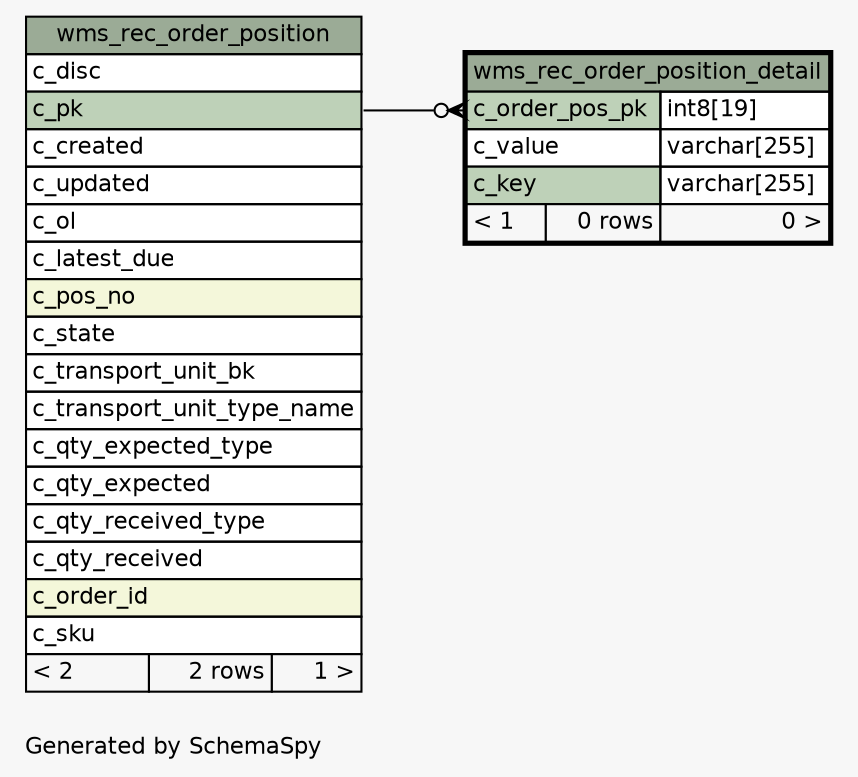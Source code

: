 // dot 2.43.0 on Linux 5.11.0-1021-azure
// SchemaSpy rev Unknown
digraph "oneDegreeRelationshipsDiagram" {
  graph [
    rankdir="RL"
    bgcolor="#f7f7f7"
    label="\nGenerated by SchemaSpy"
    labeljust="l"
    nodesep="0.18"
    ranksep="0.46"
    fontname="Helvetica"
    fontsize="11"
  ];
  node [
    fontname="Helvetica"
    fontsize="11"
    shape="plaintext"
  ];
  edge [
    arrowsize="0.8"
  ];
  "wms_rec_order_position_detail":"c_order_pos_pk":w -> "wms_rec_order_position":"c_pk":e [arrowhead=none dir=back arrowtail=crowodot];
  "wms_rec_order_position" [
    label=<
    <TABLE BORDER="0" CELLBORDER="1" CELLSPACING="0" BGCOLOR="#ffffff">
      <TR><TD COLSPAN="3" BGCOLOR="#9bab96" ALIGN="CENTER">wms_rec_order_position</TD></TR>
      <TR><TD PORT="c_disc" COLSPAN="3" ALIGN="LEFT">c_disc</TD></TR>
      <TR><TD PORT="c_pk" COLSPAN="3" BGCOLOR="#bed1b8" ALIGN="LEFT">c_pk</TD></TR>
      <TR><TD PORT="c_created" COLSPAN="3" ALIGN="LEFT">c_created</TD></TR>
      <TR><TD PORT="c_updated" COLSPAN="3" ALIGN="LEFT">c_updated</TD></TR>
      <TR><TD PORT="c_ol" COLSPAN="3" ALIGN="LEFT">c_ol</TD></TR>
      <TR><TD PORT="c_latest_due" COLSPAN="3" ALIGN="LEFT">c_latest_due</TD></TR>
      <TR><TD PORT="c_pos_no" COLSPAN="3" BGCOLOR="#f4f7da" ALIGN="LEFT">c_pos_no</TD></TR>
      <TR><TD PORT="c_state" COLSPAN="3" ALIGN="LEFT">c_state</TD></TR>
      <TR><TD PORT="c_transport_unit_bk" COLSPAN="3" ALIGN="LEFT">c_transport_unit_bk</TD></TR>
      <TR><TD PORT="c_transport_unit_type_name" COLSPAN="3" ALIGN="LEFT">c_transport_unit_type_name</TD></TR>
      <TR><TD PORT="c_qty_expected_type" COLSPAN="3" ALIGN="LEFT">c_qty_expected_type</TD></TR>
      <TR><TD PORT="c_qty_expected" COLSPAN="3" ALIGN="LEFT">c_qty_expected</TD></TR>
      <TR><TD PORT="c_qty_received_type" COLSPAN="3" ALIGN="LEFT">c_qty_received_type</TD></TR>
      <TR><TD PORT="c_qty_received" COLSPAN="3" ALIGN="LEFT">c_qty_received</TD></TR>
      <TR><TD PORT="c_order_id" COLSPAN="3" BGCOLOR="#f4f7da" ALIGN="LEFT">c_order_id</TD></TR>
      <TR><TD PORT="c_sku" COLSPAN="3" ALIGN="LEFT">c_sku</TD></TR>
      <TR><TD ALIGN="LEFT" BGCOLOR="#f7f7f7">&lt; 2</TD><TD ALIGN="RIGHT" BGCOLOR="#f7f7f7">2 rows</TD><TD ALIGN="RIGHT" BGCOLOR="#f7f7f7">1 &gt;</TD></TR>
    </TABLE>>
    URL="wms_rec_order_position.html"
    tooltip="wms_rec_order_position"
  ];
  "wms_rec_order_position_detail" [
    label=<
    <TABLE BORDER="2" CELLBORDER="1" CELLSPACING="0" BGCOLOR="#ffffff">
      <TR><TD COLSPAN="3" BGCOLOR="#9bab96" ALIGN="CENTER">wms_rec_order_position_detail</TD></TR>
      <TR><TD PORT="c_order_pos_pk" COLSPAN="2" BGCOLOR="#bed1b8" ALIGN="LEFT">c_order_pos_pk</TD><TD PORT="c_order_pos_pk.type" ALIGN="LEFT">int8[19]</TD></TR>
      <TR><TD PORT="c_value" COLSPAN="2" ALIGN="LEFT">c_value</TD><TD PORT="c_value.type" ALIGN="LEFT">varchar[255]</TD></TR>
      <TR><TD PORT="c_key" COLSPAN="2" BGCOLOR="#bed1b8" ALIGN="LEFT">c_key</TD><TD PORT="c_key.type" ALIGN="LEFT">varchar[255]</TD></TR>
      <TR><TD ALIGN="LEFT" BGCOLOR="#f7f7f7">&lt; 1</TD><TD ALIGN="RIGHT" BGCOLOR="#f7f7f7">0 rows</TD><TD ALIGN="RIGHT" BGCOLOR="#f7f7f7">0 &gt;</TD></TR>
    </TABLE>>
    URL="wms_rec_order_position_detail.html"
    tooltip="wms_rec_order_position_detail"
  ];
}

